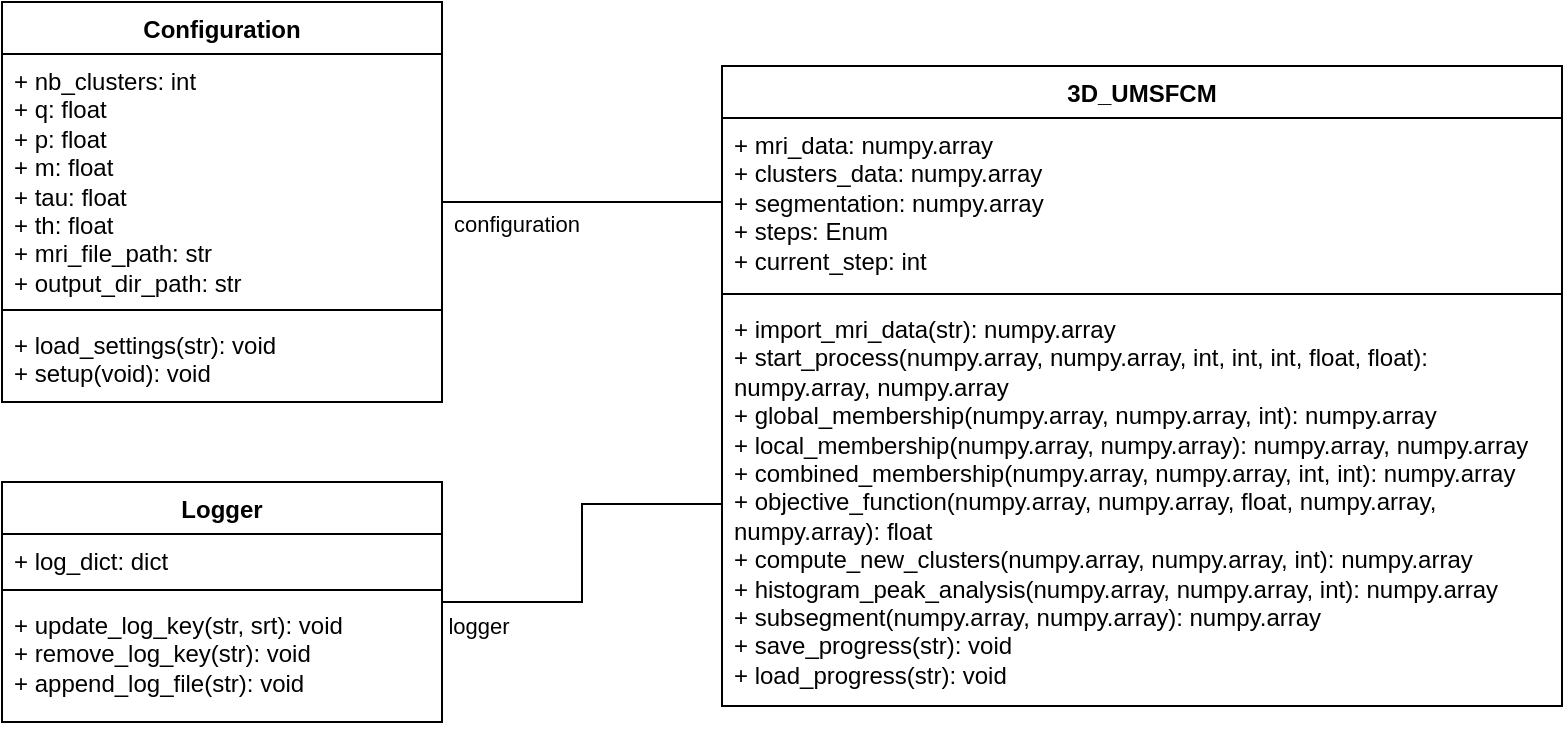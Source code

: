 <mxfile version="22.1.2" type="device">
  <diagram id="C5RBs43oDa-KdzZeNtuy" name="Page-1">
    <mxGraphModel dx="1050" dy="621" grid="1" gridSize="10" guides="1" tooltips="1" connect="1" arrows="1" fold="1" page="1" pageScale="1" pageWidth="827" pageHeight="1169" background="none" math="0" shadow="0">
      <root>
        <mxCell id="WIyWlLk6GJQsqaUBKTNV-0" />
        <mxCell id="WIyWlLk6GJQsqaUBKTNV-1" parent="WIyWlLk6GJQsqaUBKTNV-0" />
        <mxCell id="bEcV7l3nRryRENPBC0jb-10" style="edgeStyle=orthogonalEdgeStyle;rounded=0;orthogonalLoop=1;jettySize=auto;html=1;entryX=0;entryY=0.5;entryDx=0;entryDy=0;endArrow=none;endFill=0;labelBackgroundColor=none;fontColor=default;" parent="WIyWlLk6GJQsqaUBKTNV-1" source="b35trlS7HM2n4KFwWIdp-0" target="b35trlS7HM2n4KFwWIdp-7" edge="1">
          <mxGeometry relative="1" as="geometry" />
        </mxCell>
        <mxCell id="bEcV7l3nRryRENPBC0jb-12" value="logger" style="edgeLabel;html=1;align=center;verticalAlign=middle;resizable=0;points=[];labelBackgroundColor=none;rounded=0;" parent="bEcV7l3nRryRENPBC0jb-10" vertex="1" connectable="0">
          <mxGeometry x="-0.766" y="2" relative="1" as="geometry">
            <mxPoint x="-4" y="14" as="offset" />
          </mxGeometry>
        </mxCell>
        <mxCell id="b35trlS7HM2n4KFwWIdp-0" value="Logger" style="swimlane;fontStyle=1;align=center;verticalAlign=top;childLayout=stackLayout;horizontal=1;startSize=26;horizontalStack=0;resizeParent=1;resizeParentMax=0;resizeLast=0;collapsible=1;marginBottom=0;whiteSpace=wrap;html=1;labelBackgroundColor=none;rounded=0;" parent="WIyWlLk6GJQsqaUBKTNV-1" vertex="1">
          <mxGeometry x="40" y="320" width="220" height="120" as="geometry" />
        </mxCell>
        <mxCell id="b35trlS7HM2n4KFwWIdp-1" value="+ log_dict: dict" style="text;strokeColor=none;fillColor=none;align=left;verticalAlign=top;spacingLeft=4;spacingRight=4;overflow=hidden;rotatable=0;points=[[0,0.5],[1,0.5]];portConstraint=eastwest;whiteSpace=wrap;html=1;labelBackgroundColor=none;rounded=0;" parent="b35trlS7HM2n4KFwWIdp-0" vertex="1">
          <mxGeometry y="26" width="220" height="24" as="geometry" />
        </mxCell>
        <mxCell id="b35trlS7HM2n4KFwWIdp-2" value="" style="line;strokeWidth=1;fillColor=none;align=left;verticalAlign=middle;spacingTop=-1;spacingLeft=3;spacingRight=3;rotatable=0;labelPosition=right;points=[];portConstraint=eastwest;labelBackgroundColor=none;rounded=0;" parent="b35trlS7HM2n4KFwWIdp-0" vertex="1">
          <mxGeometry y="50" width="220" height="8" as="geometry" />
        </mxCell>
        <mxCell id="b35trlS7HM2n4KFwWIdp-3" value="+ update_log_key(str, srt): void&lt;br&gt;+ remove_log_key(str): void&lt;br&gt;+ append_log_file(str): void" style="text;strokeColor=none;fillColor=none;align=left;verticalAlign=top;spacingLeft=4;spacingRight=4;overflow=hidden;rotatable=0;points=[[0,0.5],[1,0.5]];portConstraint=eastwest;whiteSpace=wrap;html=1;labelBackgroundColor=none;rounded=0;" parent="b35trlS7HM2n4KFwWIdp-0" vertex="1">
          <mxGeometry y="58" width="220" height="62" as="geometry" />
        </mxCell>
        <mxCell id="b35trlS7HM2n4KFwWIdp-4" value="3D_UMSFCM" style="swimlane;fontStyle=1;align=center;verticalAlign=top;childLayout=stackLayout;horizontal=1;startSize=26;horizontalStack=0;resizeParent=1;resizeParentMax=0;resizeLast=0;collapsible=1;marginBottom=0;whiteSpace=wrap;html=1;labelBackgroundColor=none;rounded=0;" parent="WIyWlLk6GJQsqaUBKTNV-1" vertex="1">
          <mxGeometry x="400" y="112" width="420" height="320" as="geometry" />
        </mxCell>
        <mxCell id="b35trlS7HM2n4KFwWIdp-5" value="+ mri_data: numpy.array&lt;br&gt;+ clusters_data: numpy.array&lt;br&gt;+ segmentation: numpy.array&lt;br&gt;+ steps: Enum&lt;br&gt;+ current_step: int" style="text;strokeColor=none;fillColor=none;align=left;verticalAlign=top;spacingLeft=4;spacingRight=4;overflow=hidden;rotatable=0;points=[[0,0.5],[1,0.5]];portConstraint=eastwest;whiteSpace=wrap;html=1;labelBackgroundColor=none;rounded=0;" parent="b35trlS7HM2n4KFwWIdp-4" vertex="1">
          <mxGeometry y="26" width="420" height="84" as="geometry" />
        </mxCell>
        <mxCell id="b35trlS7HM2n4KFwWIdp-6" value="" style="line;strokeWidth=1;fillColor=none;align=left;verticalAlign=middle;spacingTop=-1;spacingLeft=3;spacingRight=3;rotatable=0;labelPosition=right;points=[];portConstraint=eastwest;labelBackgroundColor=none;rounded=0;" parent="b35trlS7HM2n4KFwWIdp-4" vertex="1">
          <mxGeometry y="110" width="420" height="8" as="geometry" />
        </mxCell>
        <mxCell id="b35trlS7HM2n4KFwWIdp-7" value="+ import_mri_data(str): numpy.array&lt;br&gt;+ start_process(numpy.array, numpy.array, int, int, int, float, float): numpy.array, numpy.array&lt;br&gt;+ global_membership(numpy.array, numpy.array, int): numpy.array&lt;br&gt;+ local_membership(numpy.array, numpy.array): numpy.array, numpy.array&lt;br&gt;+ combined_membership(numpy.array, numpy.array, int, int): numpy.array&lt;br&gt;+ objective_function(numpy.array, numpy.array, float, numpy.array, numpy.array): float&lt;br&gt;+ compute_new_clusters(numpy.array, numpy.array, int): numpy.array&lt;br&gt;+ histogram_peak_analysis(numpy.array, numpy.array, int): numpy.array&lt;br&gt;+ subsegment(numpy.array, numpy.array): numpy.array&lt;br&gt;+ save_progress(str): void&lt;br style=&quot;border-color: var(--border-color);&quot;&gt;+ load_progress(str): void" style="text;strokeColor=none;fillColor=none;align=left;verticalAlign=top;spacingLeft=4;spacingRight=4;overflow=hidden;rotatable=0;points=[[0,0.5],[1,0.5]];portConstraint=eastwest;whiteSpace=wrap;html=1;labelBackgroundColor=none;rounded=0;" parent="b35trlS7HM2n4KFwWIdp-4" vertex="1">
          <mxGeometry y="118" width="420" height="202" as="geometry" />
        </mxCell>
        <mxCell id="bEcV7l3nRryRENPBC0jb-11" style="edgeStyle=orthogonalEdgeStyle;rounded=0;orthogonalLoop=1;jettySize=auto;html=1;entryX=0;entryY=0.5;entryDx=0;entryDy=0;endArrow=none;endFill=0;labelBackgroundColor=none;fontColor=default;" parent="WIyWlLk6GJQsqaUBKTNV-1" source="b35trlS7HM2n4KFwWIdp-8" target="b35trlS7HM2n4KFwWIdp-5" edge="1">
          <mxGeometry relative="1" as="geometry" />
        </mxCell>
        <mxCell id="bEcV7l3nRryRENPBC0jb-13" value="configuration" style="edgeLabel;html=1;align=center;verticalAlign=middle;resizable=0;points=[];labelBackgroundColor=none;rounded=0;" parent="bEcV7l3nRryRENPBC0jb-11" vertex="1" connectable="0">
          <mxGeometry x="-0.431" y="1" relative="1" as="geometry">
            <mxPoint x="-3" y="12" as="offset" />
          </mxGeometry>
        </mxCell>
        <mxCell id="b35trlS7HM2n4KFwWIdp-8" value="Configuration" style="swimlane;fontStyle=1;align=center;verticalAlign=top;childLayout=stackLayout;horizontal=1;startSize=26;horizontalStack=0;resizeParent=1;resizeParentMax=0;resizeLast=0;collapsible=1;marginBottom=0;whiteSpace=wrap;html=1;labelBackgroundColor=none;rounded=0;" parent="WIyWlLk6GJQsqaUBKTNV-1" vertex="1">
          <mxGeometry x="40" y="80" width="220" height="200" as="geometry" />
        </mxCell>
        <mxCell id="b35trlS7HM2n4KFwWIdp-9" value="+ nb_clusters: int&lt;br&gt;+ q: float&lt;br&gt;+ p: float&lt;br&gt;+ m: float&lt;br&gt;+ tau: float&lt;br&gt;+ th: float&lt;br&gt;+ mri_file_path: str&lt;br&gt;+ output_dir_path: str" style="text;strokeColor=none;fillColor=none;align=left;verticalAlign=top;spacingLeft=4;spacingRight=4;overflow=hidden;rotatable=0;points=[[0,0.5],[1,0.5]];portConstraint=eastwest;whiteSpace=wrap;html=1;labelBackgroundColor=none;rounded=0;" parent="b35trlS7HM2n4KFwWIdp-8" vertex="1">
          <mxGeometry y="26" width="220" height="124" as="geometry" />
        </mxCell>
        <mxCell id="b35trlS7HM2n4KFwWIdp-10" value="" style="line;strokeWidth=1;fillColor=none;align=left;verticalAlign=middle;spacingTop=-1;spacingLeft=3;spacingRight=3;rotatable=0;labelPosition=right;points=[];portConstraint=eastwest;labelBackgroundColor=none;rounded=0;" parent="b35trlS7HM2n4KFwWIdp-8" vertex="1">
          <mxGeometry y="150" width="220" height="8" as="geometry" />
        </mxCell>
        <mxCell id="b35trlS7HM2n4KFwWIdp-11" value="+ load_settings(str): void&lt;br&gt;+ setup(void): void" style="text;strokeColor=none;fillColor=none;align=left;verticalAlign=top;spacingLeft=4;spacingRight=4;overflow=hidden;rotatable=0;points=[[0,0.5],[1,0.5]];portConstraint=eastwest;whiteSpace=wrap;html=1;labelBackgroundColor=none;rounded=0;" parent="b35trlS7HM2n4KFwWIdp-8" vertex="1">
          <mxGeometry y="158" width="220" height="42" as="geometry" />
        </mxCell>
      </root>
    </mxGraphModel>
  </diagram>
</mxfile>
